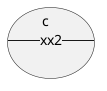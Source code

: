 {
  "sha1": "tb0g7ggjjqyfgdmtghdf8u105to3loi",
  "insertion": {
    "when": "2024-06-04T17:28:46.018Z",
    "user": "plantuml@gmail.com"
  }
}
@startuml
 
usecase xx1 as "c
--xx2--"
 
 
@enduml
